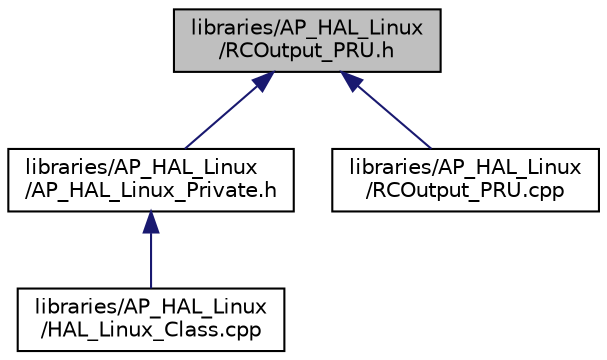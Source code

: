 digraph "libraries/AP_HAL_Linux/RCOutput_PRU.h"
{
 // INTERACTIVE_SVG=YES
  edge [fontname="Helvetica",fontsize="10",labelfontname="Helvetica",labelfontsize="10"];
  node [fontname="Helvetica",fontsize="10",shape=record];
  Node1 [label="libraries/AP_HAL_Linux\l/RCOutput_PRU.h",height=0.2,width=0.4,color="black", fillcolor="grey75", style="filled", fontcolor="black"];
  Node1 -> Node2 [dir="back",color="midnightblue",fontsize="10",style="solid",fontname="Helvetica"];
  Node2 [label="libraries/AP_HAL_Linux\l/AP_HAL_Linux_Private.h",height=0.2,width=0.4,color="black", fillcolor="white", style="filled",URL="$AP__HAL__Linux__Private_8h.html"];
  Node2 -> Node3 [dir="back",color="midnightblue",fontsize="10",style="solid",fontname="Helvetica"];
  Node3 [label="libraries/AP_HAL_Linux\l/HAL_Linux_Class.cpp",height=0.2,width=0.4,color="black", fillcolor="white", style="filled",URL="$HAL__Linux__Class_8cpp.html"];
  Node1 -> Node4 [dir="back",color="midnightblue",fontsize="10",style="solid",fontname="Helvetica"];
  Node4 [label="libraries/AP_HAL_Linux\l/RCOutput_PRU.cpp",height=0.2,width=0.4,color="black", fillcolor="white", style="filled",URL="$RCOutput__PRU_8cpp.html"];
}
